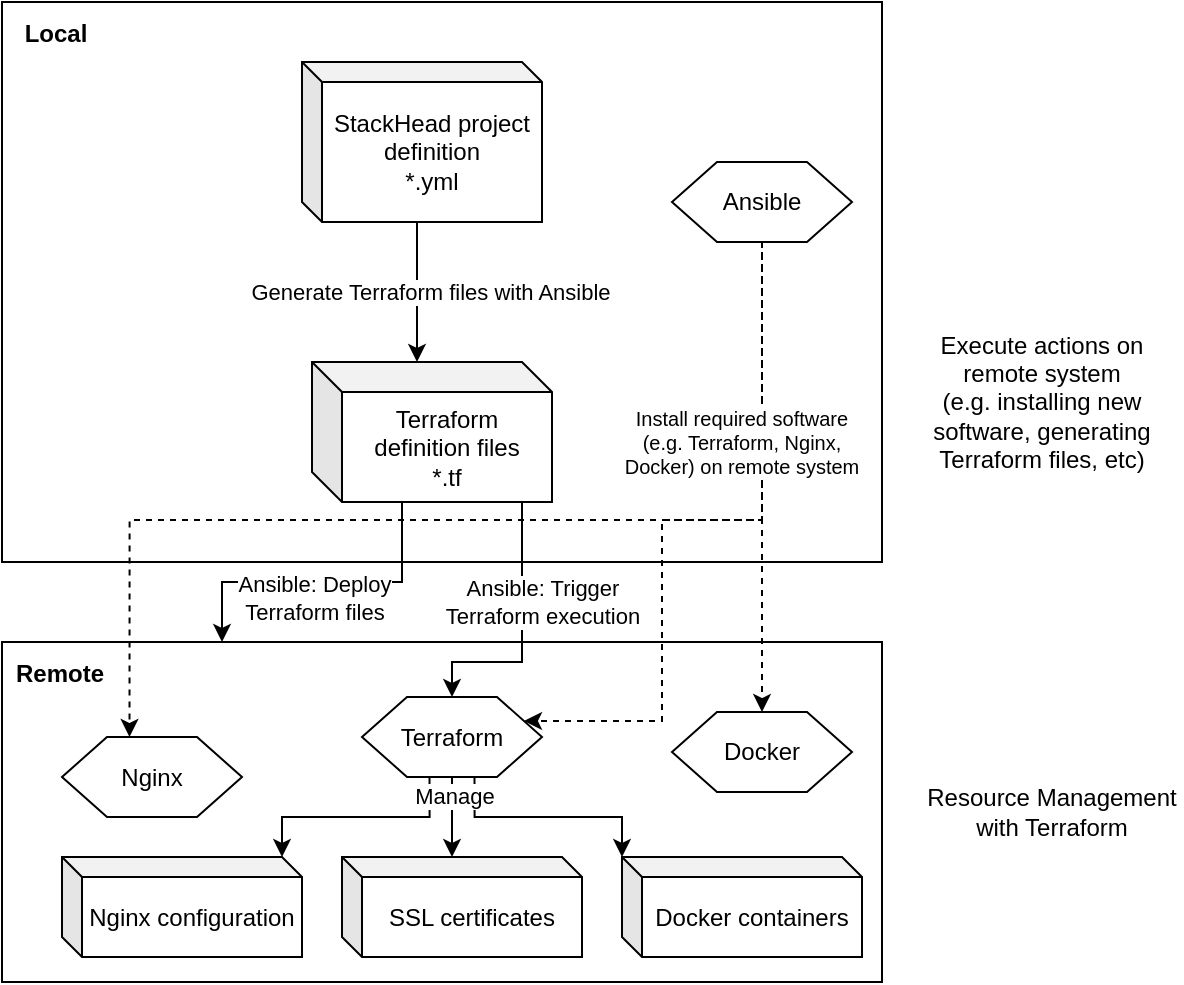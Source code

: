 <mxfile version="13.0.3" type="device"><diagram id="mmgc9EidYwWRLEE4nyDE" name="Page-1"><mxGraphModel dx="1350" dy="816" grid="1" gridSize="10" guides="1" tooltips="1" connect="1" arrows="1" fold="1" page="1" pageScale="1" pageWidth="850" pageHeight="1100" math="0" shadow="0"><root><mxCell id="0"/><mxCell id="1" parent="0"/><mxCell id="sIQuNpjWwTaRDQs6GPUZ-8" value="" style="rounded=0;whiteSpace=wrap;html=1;" parent="1" vertex="1"><mxGeometry x="20" y="330" width="440" height="170" as="geometry"/></mxCell><mxCell id="sIQuNpjWwTaRDQs6GPUZ-9" value="Remote" style="text;html=1;strokeColor=none;fillColor=none;align=center;verticalAlign=middle;whiteSpace=wrap;rounded=0;fontStyle=1" parent="1" vertex="1"><mxGeometry x="29" y="336" width="40" height="20" as="geometry"/></mxCell><mxCell id="sIQuNpjWwTaRDQs6GPUZ-6" value="" style="rounded=0;whiteSpace=wrap;html=1;" parent="1" vertex="1"><mxGeometry x="20" y="10" width="440" height="280" as="geometry"/></mxCell><mxCell id="sIQuNpjWwTaRDQs6GPUZ-16" style="edgeStyle=orthogonalEdgeStyle;rounded=0;orthogonalLoop=1;jettySize=auto;html=1;entryX=0.25;entryY=0;entryDx=0;entryDy=0;" parent="1" source="sIQuNpjWwTaRDQs6GPUZ-2" target="sIQuNpjWwTaRDQs6GPUZ-8" edge="1"><mxGeometry relative="1" as="geometry"><Array as="points"><mxPoint x="220" y="300"/><mxPoint x="130" y="300"/></Array></mxGeometry></mxCell><mxCell id="sIQuNpjWwTaRDQs6GPUZ-20" style="edgeStyle=orthogonalEdgeStyle;rounded=0;orthogonalLoop=1;jettySize=auto;html=1;exitX=0.875;exitY=0.983;exitDx=0;exitDy=0;exitPerimeter=0;entryX=0.5;entryY=0;entryDx=0;entryDy=0;" parent="1" source="sIQuNpjWwTaRDQs6GPUZ-2" target="sIQuNpjWwTaRDQs6GPUZ-19" edge="1"><mxGeometry relative="1" as="geometry"><Array as="points"><mxPoint x="280" y="340"/><mxPoint x="245" y="340"/></Array></mxGeometry></mxCell><mxCell id="sIQuNpjWwTaRDQs6GPUZ-21" value="Ansible: Trigger&lt;br&gt;Terraform execution" style="edgeLabel;html=1;align=center;verticalAlign=middle;resizable=0;points=[];" parent="sIQuNpjWwTaRDQs6GPUZ-20" vertex="1" connectable="0"><mxGeometry x="0.304" y="-4" relative="1" as="geometry"><mxPoint x="16.01" y="-26" as="offset"/></mxGeometry></mxCell><mxCell id="sIQuNpjWwTaRDQs6GPUZ-2" value="Terraform&lt;br&gt;definition files&lt;br&gt;*.tf" style="shape=cube;whiteSpace=wrap;html=1;boundedLbl=1;backgroundOutline=1;darkOpacity=0.05;darkOpacity2=0.1;size=15;" parent="1" vertex="1"><mxGeometry x="175" y="190" width="120" height="70" as="geometry"/></mxCell><mxCell id="sIQuNpjWwTaRDQs6GPUZ-4" style="edgeStyle=orthogonalEdgeStyle;rounded=0;orthogonalLoop=1;jettySize=auto;html=1;entryX=0;entryY=0;entryDx=52.5;entryDy=0;entryPerimeter=0;" parent="1" source="sIQuNpjWwTaRDQs6GPUZ-3" target="sIQuNpjWwTaRDQs6GPUZ-2" edge="1"><mxGeometry relative="1" as="geometry"><Array as="points"><mxPoint x="228" y="155"/></Array></mxGeometry></mxCell><mxCell id="sIQuNpjWwTaRDQs6GPUZ-5" value="Generate Terraform files with Ansible" style="edgeLabel;html=1;align=center;verticalAlign=middle;resizable=0;points=[];" parent="sIQuNpjWwTaRDQs6GPUZ-4" vertex="1" connectable="0"><mxGeometry x="0.003" y="16" relative="1" as="geometry"><mxPoint x="-10" as="offset"/></mxGeometry></mxCell><mxCell id="sIQuNpjWwTaRDQs6GPUZ-3" value="StackHead project definition&lt;br&gt;*.yml" style="shape=cube;whiteSpace=wrap;html=1;boundedLbl=1;backgroundOutline=1;darkOpacity=0.05;darkOpacity2=0.1;size=10;" parent="1" vertex="1"><mxGeometry x="170" y="40" width="120" height="80" as="geometry"/></mxCell><mxCell id="sIQuNpjWwTaRDQs6GPUZ-7" value="Local" style="text;html=1;strokeColor=none;fillColor=none;align=center;verticalAlign=middle;whiteSpace=wrap;rounded=0;fontStyle=1" parent="1" vertex="1"><mxGeometry x="27" y="16" width="40" height="20" as="geometry"/></mxCell><mxCell id="sIQuNpjWwTaRDQs6GPUZ-18" value="Ansible: Deploy&lt;br&gt;Terraform files" style="edgeLabel;html=1;align=center;verticalAlign=middle;resizable=0;points=[];" parent="1" vertex="1" connectable="0"><mxGeometry x="170" y="329" as="geometry"><mxPoint x="6" y="-21" as="offset"/></mxGeometry></mxCell><mxCell id="sIQuNpjWwTaRDQs6GPUZ-28" style="edgeStyle=orthogonalEdgeStyle;rounded=0;orthogonalLoop=1;jettySize=auto;html=1;exitX=0.5;exitY=1;exitDx=0;exitDy=0;entryX=0;entryY=0;entryDx=55;entryDy=0;entryPerimeter=0;" parent="1" source="sIQuNpjWwTaRDQs6GPUZ-19" target="sIQuNpjWwTaRDQs6GPUZ-24" edge="1"><mxGeometry relative="1" as="geometry"/></mxCell><mxCell id="sIQuNpjWwTaRDQs6GPUZ-29" style="edgeStyle=orthogonalEdgeStyle;rounded=0;orthogonalLoop=1;jettySize=auto;html=1;exitX=0.375;exitY=1;exitDx=0;exitDy=0;entryX=0;entryY=0;entryDx=110;entryDy=0;entryPerimeter=0;" parent="1" source="sIQuNpjWwTaRDQs6GPUZ-19" target="sIQuNpjWwTaRDQs6GPUZ-23" edge="1"><mxGeometry relative="1" as="geometry"/></mxCell><mxCell id="sIQuNpjWwTaRDQs6GPUZ-30" style="edgeStyle=orthogonalEdgeStyle;rounded=0;orthogonalLoop=1;jettySize=auto;html=1;exitX=0.625;exitY=1;exitDx=0;exitDy=0;entryX=0;entryY=0;entryDx=0;entryDy=0;entryPerimeter=0;" parent="1" source="sIQuNpjWwTaRDQs6GPUZ-19" target="sIQuNpjWwTaRDQs6GPUZ-27" edge="1"><mxGeometry relative="1" as="geometry"/></mxCell><mxCell id="sIQuNpjWwTaRDQs6GPUZ-19" value="Terraform" style="shape=hexagon;perimeter=hexagonPerimeter2;whiteSpace=wrap;html=1;" parent="1" vertex="1"><mxGeometry x="200" y="357.5" width="90" height="40" as="geometry"/></mxCell><mxCell id="sIQuNpjWwTaRDQs6GPUZ-22" value="Nginx" style="shape=hexagon;perimeter=hexagonPerimeter2;whiteSpace=wrap;html=1;" parent="1" vertex="1"><mxGeometry x="50" y="377.5" width="90" height="40" as="geometry"/></mxCell><mxCell id="sIQuNpjWwTaRDQs6GPUZ-23" value="Nginx configuration" style="shape=cube;whiteSpace=wrap;html=1;boundedLbl=1;backgroundOutline=1;darkOpacity=0.05;darkOpacity2=0.1;size=10;" parent="1" vertex="1"><mxGeometry x="50" y="437.5" width="120" height="50" as="geometry"/></mxCell><mxCell id="sIQuNpjWwTaRDQs6GPUZ-24" value="SSL certificates" style="shape=cube;whiteSpace=wrap;html=1;boundedLbl=1;backgroundOutline=1;darkOpacity=0.05;darkOpacity2=0.1;size=10;" parent="1" vertex="1"><mxGeometry x="190" y="437.5" width="120" height="50" as="geometry"/></mxCell><mxCell id="sIQuNpjWwTaRDQs6GPUZ-27" value="Docker containers" style="shape=cube;whiteSpace=wrap;html=1;boundedLbl=1;backgroundOutline=1;darkOpacity=0.05;darkOpacity2=0.1;size=10;" parent="1" vertex="1"><mxGeometry x="330" y="437.5" width="120" height="50" as="geometry"/></mxCell><mxCell id="sIQuNpjWwTaRDQs6GPUZ-32" value="Manage" style="edgeLabel;html=1;align=center;verticalAlign=middle;resizable=0;points=[];" parent="1" vertex="1" connectable="0"><mxGeometry x="240" y="427.5" as="geometry"><mxPoint x="6" y="-21" as="offset"/></mxGeometry></mxCell><mxCell id="sIQuNpjWwTaRDQs6GPUZ-33" value="Docker" style="shape=hexagon;perimeter=hexagonPerimeter2;whiteSpace=wrap;html=1;" parent="1" vertex="1"><mxGeometry x="355" y="365" width="90" height="40" as="geometry"/></mxCell><mxCell id="sIQuNpjWwTaRDQs6GPUZ-39" value="Execute actions on remote system&lt;br&gt;(e.g. installing new software, generating Terraform files, etc)" style="text;html=1;strokeColor=none;fillColor=none;align=center;verticalAlign=middle;whiteSpace=wrap;rounded=0;" parent="1" vertex="1"><mxGeometry x="480" y="200" width="120" height="20" as="geometry"/></mxCell><mxCell id="sIQuNpjWwTaRDQs6GPUZ-40" value="Resource Management with Terraform" style="text;html=1;strokeColor=none;fillColor=none;align=center;verticalAlign=middle;whiteSpace=wrap;rounded=0;" parent="1" vertex="1"><mxGeometry x="480" y="405" width="130" height="20" as="geometry"/></mxCell><mxCell id="6pF10lQiIDZxq-3wBB4L-2" style="edgeStyle=orthogonalEdgeStyle;rounded=0;orthogonalLoop=1;jettySize=auto;html=1;entryX=0.375;entryY=0;entryDx=0;entryDy=0;dashed=1;" parent="1" source="6pF10lQiIDZxq-3wBB4L-1" target="sIQuNpjWwTaRDQs6GPUZ-22" edge="1"><mxGeometry relative="1" as="geometry"><Array as="points"><mxPoint x="400" y="269"/><mxPoint x="84" y="269"/></Array></mxGeometry></mxCell><mxCell id="6pF10lQiIDZxq-3wBB4L-4" style="edgeStyle=orthogonalEdgeStyle;rounded=0;orthogonalLoop=1;jettySize=auto;html=1;dashed=1;entryX=0.5;entryY=0;entryDx=0;entryDy=0;" parent="1" source="6pF10lQiIDZxq-3wBB4L-1" target="sIQuNpjWwTaRDQs6GPUZ-33" edge="1"><mxGeometry relative="1" as="geometry"><mxPoint x="400" y="370" as="targetPoint"/><Array as="points"/></mxGeometry></mxCell><mxCell id="6pF10lQiIDZxq-3wBB4L-5" style="edgeStyle=orthogonalEdgeStyle;rounded=0;orthogonalLoop=1;jettySize=auto;html=1;entryX=1;entryY=0.25;entryDx=0;entryDy=0;dashed=1;" parent="1" target="sIQuNpjWwTaRDQs6GPUZ-19" edge="1"><mxGeometry relative="1" as="geometry"><mxPoint x="400" y="129" as="sourcePoint"/><mxPoint x="281" y="368.5" as="targetPoint"/><Array as="points"><mxPoint x="400" y="269"/><mxPoint x="350" y="269"/><mxPoint x="350" y="370"/></Array></mxGeometry></mxCell><mxCell id="6pF10lQiIDZxq-3wBB4L-1" value="Ansible" style="shape=hexagon;perimeter=hexagonPerimeter2;whiteSpace=wrap;html=1;" parent="1" vertex="1"><mxGeometry x="355" y="90" width="90" height="40" as="geometry"/></mxCell><mxCell id="sIQuNpjWwTaRDQs6GPUZ-38" value="Install required software (e.g. Terraform, Nginx, Docker) on remote system" style="text;html=1;strokeColor=none;fillColor=none;align=center;verticalAlign=middle;whiteSpace=wrap;rounded=0;labelBackgroundColor=#ffffff;fontColor=#000000;labelBorderColor=none;fontSize=10;" parent="1" vertex="1"><mxGeometry x="330" y="220" width="120" height="20" as="geometry"/></mxCell></root></mxGraphModel></diagram></mxfile>